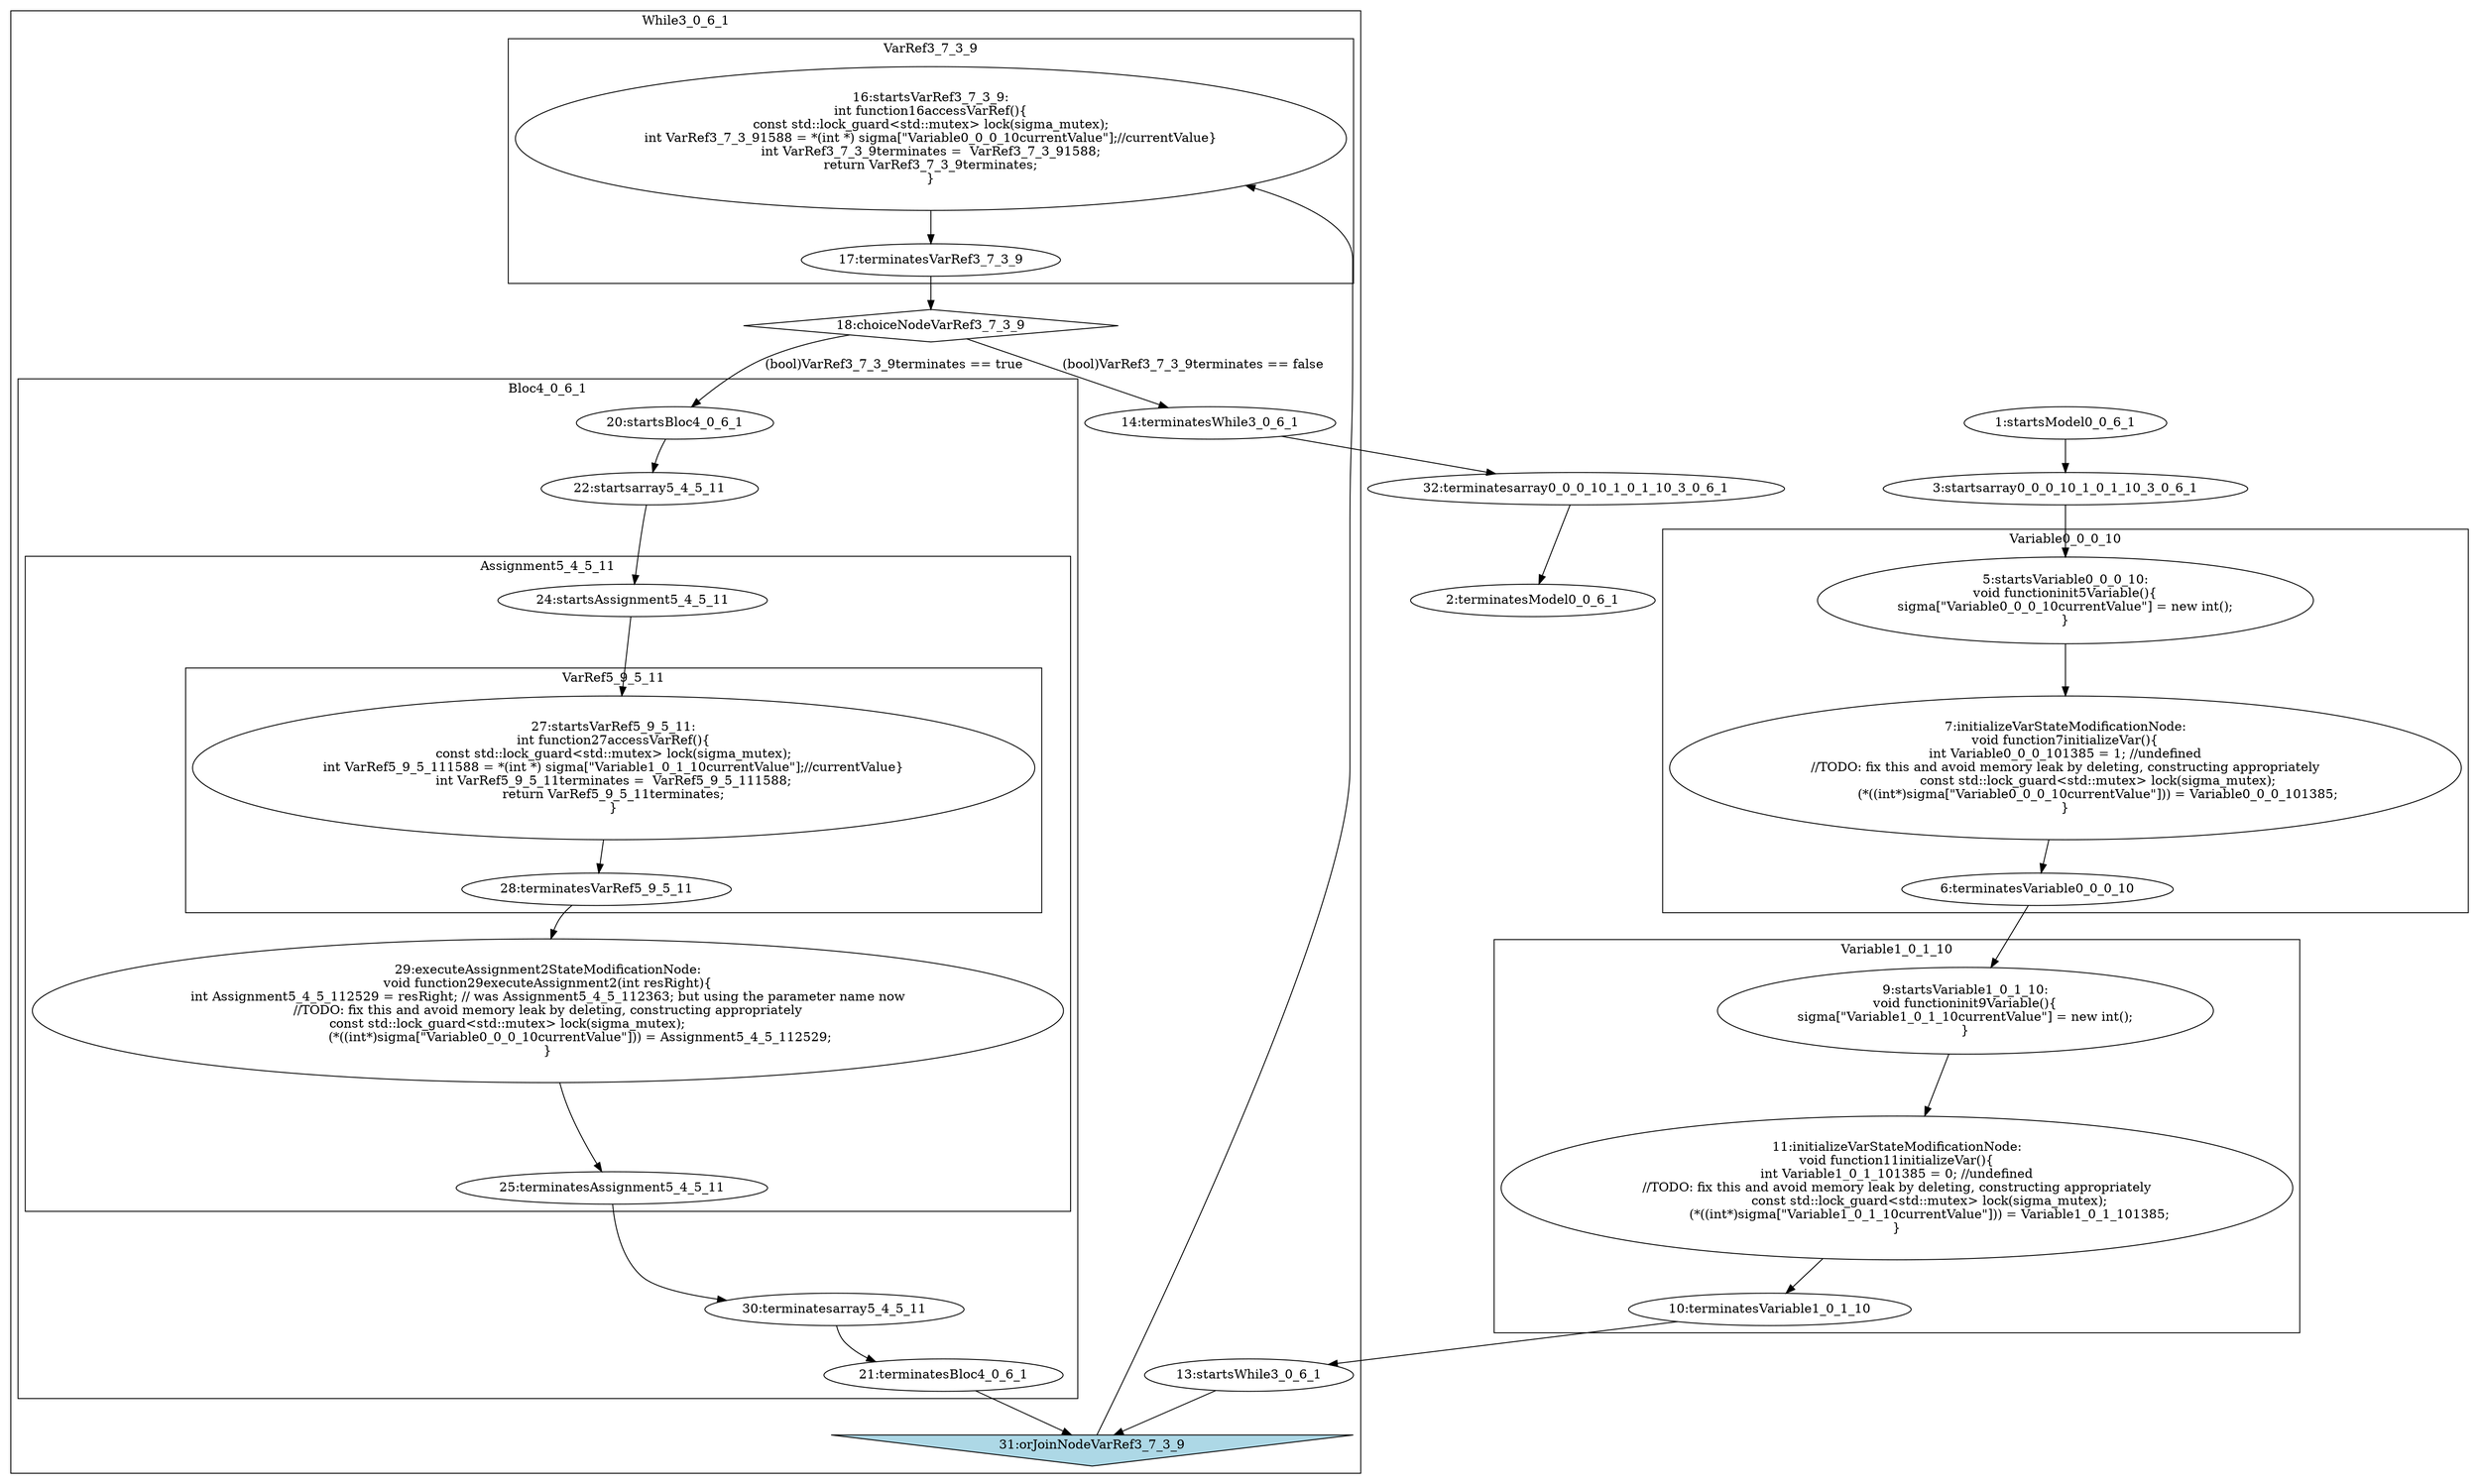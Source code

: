 digraph G {
subgraph cluster_4 {
label = "Variable0_0_0_10";
  "5" [label="5:startsVariable0_0_0_10:
void functioninit5Variable(){
sigma[\"Variable0_0_0_10currentValue\"] = new int();
}" shape="ellipse" ];
  "6" [label="6:terminatesVariable0_0_0_10" shape="ellipse" ];
  "7" [label="7:initializeVarStateModificationNode:
void function7initializeVar(){
int Variable0_0_0_101385 = 1; //undefined
//TODO: fix this and avoid memory leak by deleting, constructing appropriately
                const std::lock_guard<std::mutex> lock(sigma_mutex);
                (*((int*)sigma[\"Variable0_0_0_10currentValue\"])) = Variable0_0_0_101385;
}" shape="ellipse" ];
}
subgraph cluster_8 {
label = "Variable1_0_1_10";
  "9" [label="9:startsVariable1_0_1_10:
void functioninit9Variable(){
sigma[\"Variable1_0_1_10currentValue\"] = new int();
}" shape="ellipse" ];
  "10" [label="10:terminatesVariable1_0_1_10" shape="ellipse" ];
  "11" [label="11:initializeVarStateModificationNode:
void function11initializeVar(){
int Variable1_0_1_101385 = 0; //undefined
//TODO: fix this and avoid memory leak by deleting, constructing appropriately
                const std::lock_guard<std::mutex> lock(sigma_mutex);
                (*((int*)sigma[\"Variable1_0_1_10currentValue\"])) = Variable1_0_1_101385;
}" shape="ellipse" ];
}
subgraph cluster_12 {
label = "While3_0_6_1";
  "13" [label="13:startsWhile3_0_6_1" shape="ellipse" ];
  "14" [label="14:terminatesWhile3_0_6_1" shape="ellipse" ];
  "18" [label="18:choiceNodeVarRef3_7_3_9" shape="diamond" ];
  "31" [label="31:orJoinNodeVarRef3_7_3_9" shape="invtriangle" style="filled" fillcolor="lightblue"];
subgraph cluster_15 {
label = "VarRef3_7_3_9";
  "16" [label="16:startsVarRef3_7_3_9:
int function16accessVarRef(){
const std::lock_guard<std::mutex> lock(sigma_mutex);
int VarRef3_7_3_91588 = *(int *) sigma[\"Variable0_0_0_10currentValue\"];//currentValue}
int VarRef3_7_3_9terminates =  VarRef3_7_3_91588;
return VarRef3_7_3_9terminates;
}" shape="ellipse" ];
  "17" [label="17:terminatesVarRef3_7_3_9" shape="ellipse" ];
}
subgraph cluster_19 {
label = "Bloc4_0_6_1";
  "20" [label="20:startsBloc4_0_6_1" shape="ellipse" ];
  "21" [label="21:terminatesBloc4_0_6_1" shape="ellipse" ];
  "22" [label="22:startsarray5_4_5_11" shape="ellipse" ];
  "30" [label="30:terminatesarray5_4_5_11" shape="ellipse" ];
subgraph cluster_23 {
label = "Assignment5_4_5_11";
  "24" [label="24:startsAssignment5_4_5_11" shape="ellipse" ];
  "25" [label="25:terminatesAssignment5_4_5_11" shape="ellipse" ];
  "29" [label="29:executeAssignment2StateModificationNode:
void function29executeAssignment2(int resRight){
int Assignment5_4_5_112529 = resRight; // was Assignment5_4_5_112363; but using the parameter name now
//TODO: fix this and avoid memory leak by deleting, constructing appropriately
                const std::lock_guard<std::mutex> lock(sigma_mutex);                                    
                (*((int*)sigma[\"Variable0_0_0_10currentValue\"])) = Assignment5_4_5_112529;
}" shape="ellipse" ];
subgraph cluster_26 {
label = "VarRef5_9_5_11";
  "27" [label="27:startsVarRef5_9_5_11:
int function27accessVarRef(){
const std::lock_guard<std::mutex> lock(sigma_mutex);
int VarRef5_9_5_111588 = *(int *) sigma[\"Variable1_0_1_10currentValue\"];//currentValue}
int VarRef5_9_5_11terminates =  VarRef5_9_5_111588;
return VarRef5_9_5_11terminates;
}" shape="ellipse" ];
  "28" [label="28:terminatesVarRef5_9_5_11" shape="ellipse" ];
}
}
}
}
  "1" [label="1:startsModel0_0_6_1" shape="ellipse" ];
  "2" [label="2:terminatesModel0_0_6_1" shape="ellipse" ];
  "3" [label="3:startsarray0_0_0_10_1_0_1_10_3_0_6_1" shape="ellipse" ];
  "32" [label="32:terminatesarray0_0_0_10_1_0_1_10_3_0_6_1" shape="ellipse" ];
  "5" -> "7" [label=""];
  "7" -> "6" [label=""];
  "9" -> "11" [label=""];
  "11" -> "10" [label=""];
  "16" -> "17" [label=""];
  "27" -> "28" [label=""];
  "24" -> "27" [label=""];
  "28" -> "29" [label=""];
  "29" -> "25" [label=""];
  "20" -> "22" [label=""];
  "22" -> "24" [label=""];
  "25" -> "30" [label=""];
  "30" -> "21" [label=""];
  "13" -> "31" [label=""];
  "17" -> "18" [label=""];
  "18" -> "20" [label="(bool)VarRef3_7_3_9terminates == true"];
  "21" -> "31" [label=""];
  "31" -> "16" [label=""];
  "18" -> "14" [label="(bool)VarRef3_7_3_9terminates == false"];
  "1" -> "3" [label=""];
  "3" -> "5" [label=""];
  "6" -> "9" [label=""];
  "10" -> "13" [label=""];
  "14" -> "32" [label=""];
  "32" -> "2" [label=""];
}